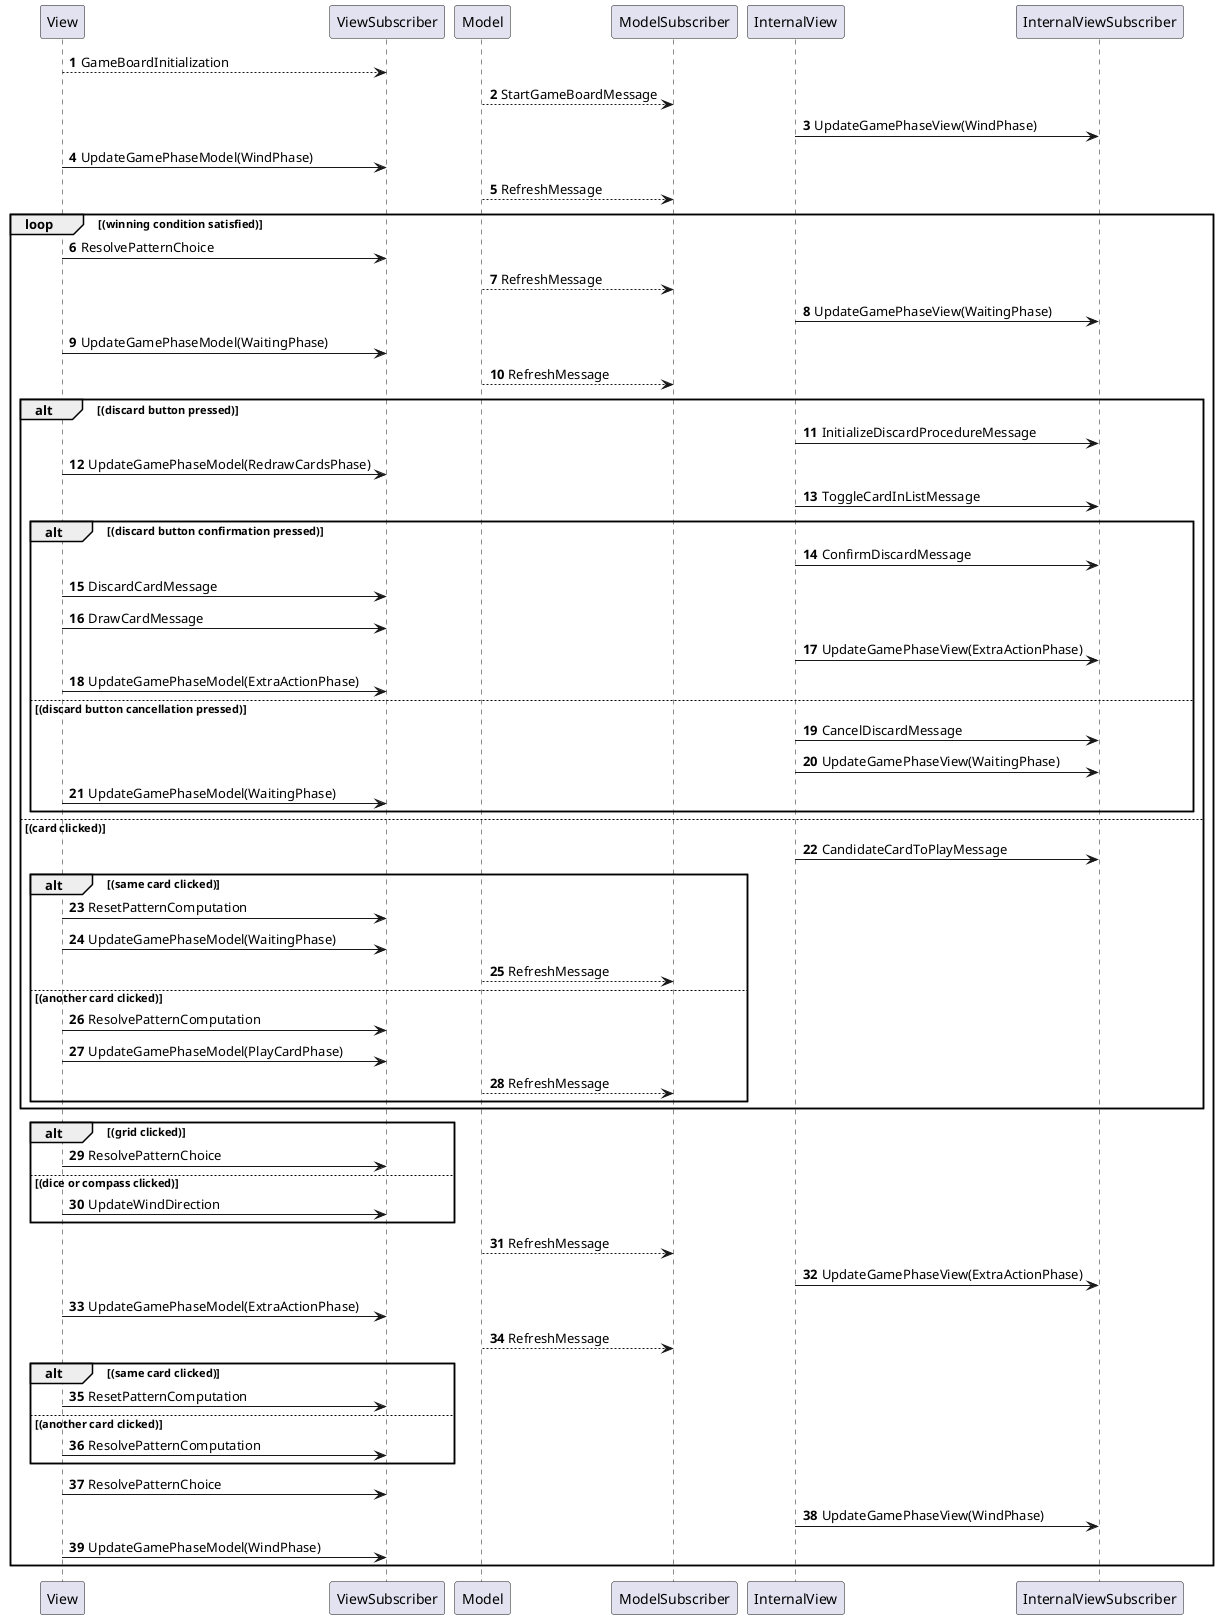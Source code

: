 @startuml
'https://plantuml.com/sequence-diagram

autonumber

'Press start game in MenuComponent - Pass the settings and fill the hand
View --> ViewSubscriber : GameBoardInitialization
Model --> ModelSubscriber: StartGameBoardMessage
InternalView -> InternalViewSubscriber: UpdateGamePhaseView(WindPhase)
View -> ViewSubscriber: UpdateGamePhaseModel(WindPhase)
Model --> ModelSubscriber: RefreshMessage

loop (winning condition satisfied)
    'WindPhase - only grid enabled - click on grid - switch to WaitingPhase
    View -> ViewSubscriber: ResolvePatternChoice
    Model --> ModelSubscriber: RefreshMessage
    InternalView -> InternalViewSubscriber: UpdateGamePhaseView(WaitingPhase)
    View -> ViewSubscriber: UpdateGamePhaseModel(WaitingPhase)
    Model --> ModelSubscriber: RefreshMessage

    'Toggle discard cards on deck - requires pressing a button - WaitingPhase ↔ RedrawCardsPhase
    alt (discard button pressed)
        InternalView -> InternalViewSubscriber: InitializeDiscardProcedureMessage
        'InternalView -> InternalViewSubscriber: UpdateGamePhaseView(RedrawCardsPhase)
        View -> ViewSubscriber: UpdateGamePhaseModel(RedrawCardsPhase)

        'RedrawCardsPhase - hand and deck enabled
        'Toggle highlight on standard card
        InternalView -> InternalViewSubscriber: ToggleCardInListMessage

        alt (discard button confirmation pressed)
            InternalView -> InternalViewSubscriber: ConfirmDiscardMessage
            View -> ViewSubscriber: DiscardCardMessage
            View -> ViewSubscriber: DrawCardMessage
            InternalView -> InternalViewSubscriber: UpdateGamePhaseView(ExtraActionPhase)
            View -> ViewSubscriber: UpdateGamePhaseModel(ExtraActionPhase)
        else (discard button cancellation pressed)
            InternalView -> InternalViewSubscriber: CancelDiscardMessage
            InternalView -> InternalViewSubscriber: UpdateGamePhaseView(WaitingPhase)
            View -> ViewSubscriber: UpdateGamePhaseModel(WaitingPhase)
        end
    else (card clicked)
        'WaitingPhase - hand and deck enabled
        'Toggle highlight on standard card - WaitingPhase ↔ PlayCardPhase
        InternalView -> InternalViewSubscriber: CandidateCardToPlayMessage
        alt (same card clicked)
            View -> ViewSubscriber: ResetPatternComputation
            'InternalView -> InternalViewSubscriber: UpdateGamePhaseView(WaitingPhase)
            View -> ViewSubscriber: UpdateGamePhaseModel(WaitingPhase)
            Model --> ModelSubscriber: RefreshMessage
        else (another card clicked)
            View -> ViewSubscriber: ResolvePatternComputation
            'InternalView -> InternalViewSubscriber: UpdateGamePhaseView(PlayCardPhase)
            View -> ViewSubscriber: UpdateGamePhaseModel(PlayCardPhase)
            Model --> ModelSubscriber: RefreshMessage
        end
    end

    'PlayCardPhase - grid (compass and dice) enabled - click - switch to ExtraActionPhase
    alt (grid clicked)
        View -> ViewSubscriber: ResolvePatternChoice
    else (dice or compass clicked)
        View -> ViewSubscriber: UpdateWindDirection
    end
    Model --> ModelSubscriber: RefreshMessage
    InternalView -> InternalViewSubscriber: UpdateGamePhaseView(ExtraActionPhase)
    View -> ViewSubscriber: UpdateGamePhaseModel(ExtraActionPhase)
    Model --> ModelSubscriber: RefreshMessage

    'Toggle highlight on special card - grid enabled - can only be done to play it, not to discard
    alt (same card clicked)
        View -> ViewSubscriber: ResetPatternComputation
    else (another card clicked)
        View -> ViewSubscriber: ResolvePatternComputation
    end
    View -> ViewSubscriber: ResolvePatternChoice

    'If no special card in hand or playable, skip ExtraActionPhase and switch to WindPhase automatically
    'ExtraActionPhase - end turn button and special cards enabled only - switch to WindPhase
    InternalView -> InternalViewSubscriber: UpdateGamePhaseView(WindPhase)
    View -> ViewSubscriber: UpdateGamePhaseModel(WindPhase)
end
@enduml